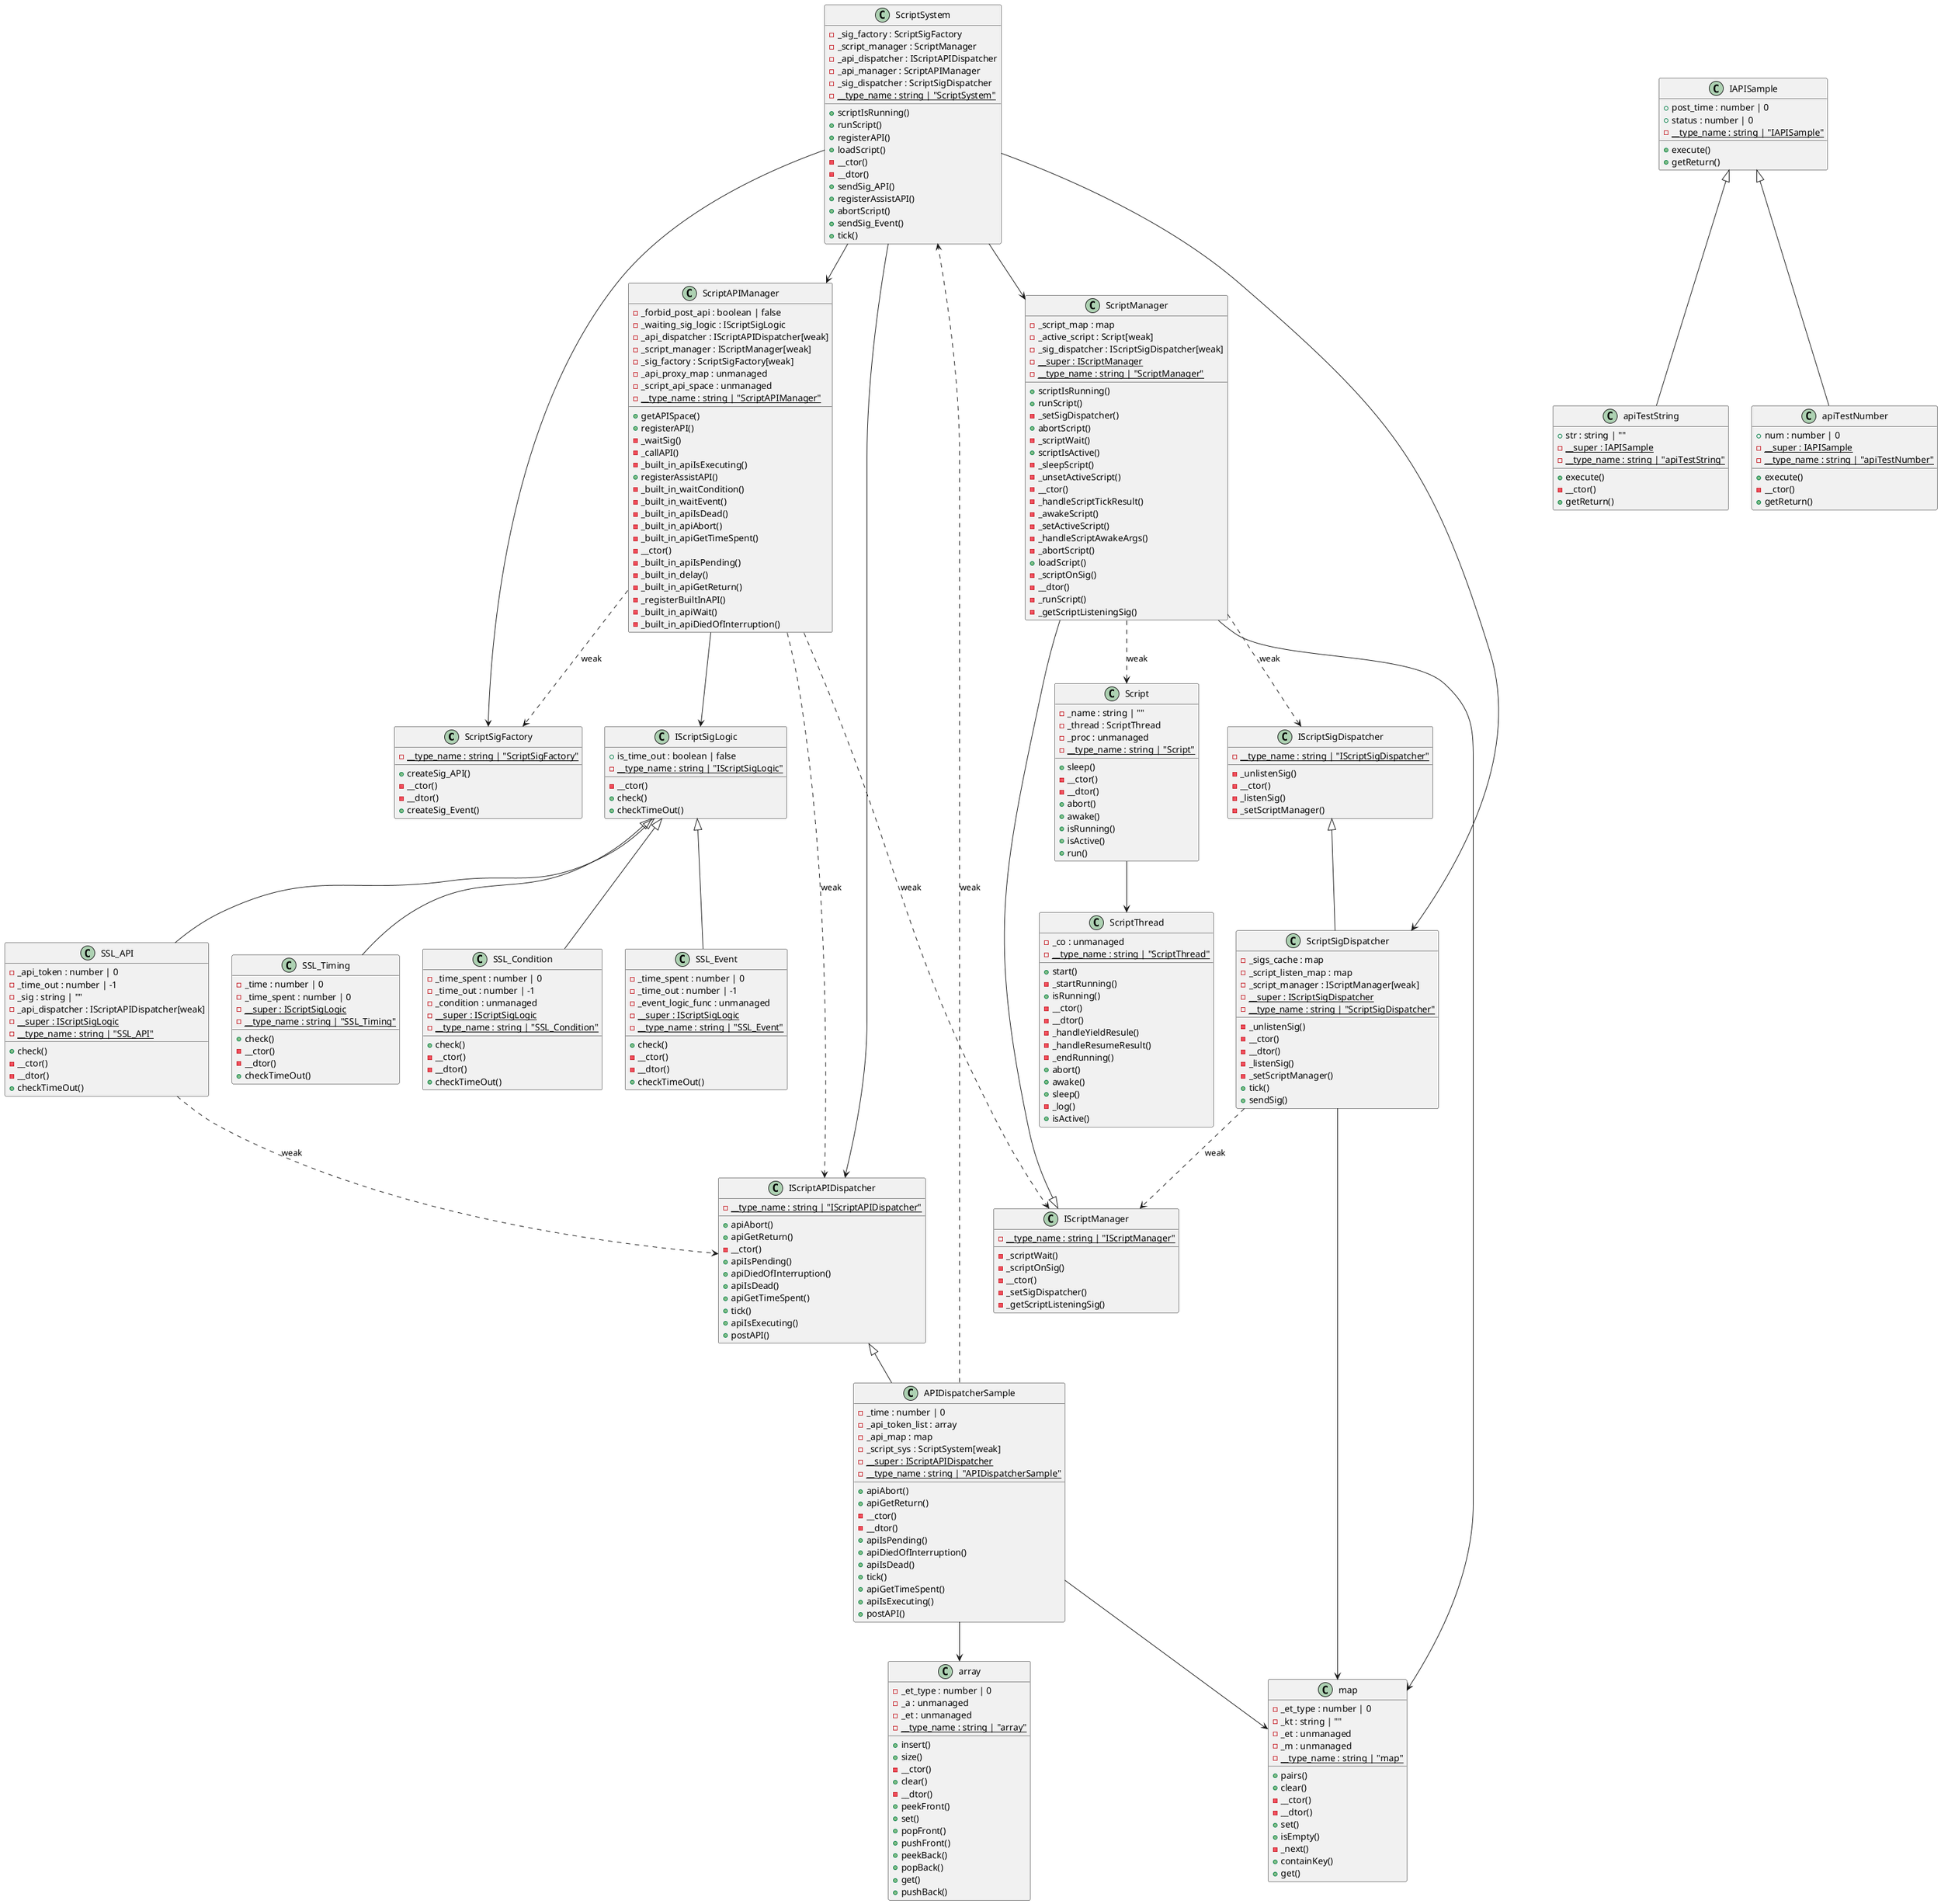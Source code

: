 @startuml
class ScriptSigFactory {
+createSig_API()
-__ctor()
{static} -__type_name : string | "ScriptSigFactory"
-__dtor()
+createSig_Event()
}
class ScriptSystem {
-_sig_factory : ScriptSigFactory
-_script_manager : ScriptManager
-_api_dispatcher : IScriptAPIDispatcher
-_api_manager : ScriptAPIManager
-_sig_dispatcher : ScriptSigDispatcher
+scriptIsRunning()
+runScript()
+registerAPI()
+loadScript()
-__ctor()
-__dtor()
+sendSig_API()
+registerAssistAPI()
+abortScript()
{static} -__type_name : string | "ScriptSystem"
+sendSig_Event()
+tick()
}
ScriptSystem --> ScriptSigFactory
ScriptSystem --> ScriptManager
ScriptSystem --> IScriptAPIDispatcher
ScriptSystem --> ScriptAPIManager
ScriptSystem --> ScriptSigDispatcher
class IScriptAPIDispatcher {
+apiAbort()
+apiGetReturn()
-__ctor()
+apiIsPending()
{static} -__type_name : string | "IScriptAPIDispatcher"
+apiDiedOfInterruption()
+apiIsDead()
+apiGetTimeSpent()
+tick()
+apiIsExecuting()
+postAPI()
}
class SSL_Condition {
-_time_spent : number | 0
-_time_out : number | -1
-_condition : unmanaged
+check()
{static} -__super : IScriptSigLogic
-__ctor()
{static} -__type_name : string | "SSL_Condition"
-__dtor()
+checkTimeOut()
}
IScriptSigLogic <|-- SSL_Condition 
class SSL_Event {
-_time_spent : number | 0
-_time_out : number | -1
-_event_logic_func : unmanaged
+check()
{static} -__super : IScriptSigLogic
-__ctor()
{static} -__type_name : string | "SSL_Event"
-__dtor()
+checkTimeOut()
}
IScriptSigLogic <|-- SSL_Event 
class IScriptSigDispatcher {
-_unlistenSig()
-__ctor()
{static} -__type_name : string | "IScriptSigDispatcher"
-_listenSig()
-_setScriptManager()
}
class apiTestString {
+str : string | ""
+execute()
{static} -__super : IAPISample
-__ctor()
{static} -__type_name : string | "apiTestString"
+getReturn()
}
IAPISample <|-- apiTestString 
class apiTestNumber {
+num : number | 0
+execute()
{static} -__super : IAPISample
-__ctor()
{static} -__type_name : string | "apiTestNumber"
+getReturn()
}
IAPISample <|-- apiTestNumber 
class ScriptThread {
-_co : unmanaged
+start()
-_startRunning()
+isRunning()
-__ctor()
-__dtor()
-_handleYieldResule()
-_handleResumeResult()
-_endRunning()
+abort()
+awake()
+sleep()
{static} -__type_name : string | "ScriptThread"
-_log()
+isActive()
}
class IAPISample {
+post_time : number | 0
+status : number | 0
+execute()
{static} -__type_name : string | "IAPISample"
+getReturn()
}
class APIDispatcherSample {
-_time : number | 0
-_api_token_list : array
-_api_map : map
-_script_sys : ScriptSystem[weak]
+apiAbort()
+apiGetReturn()
{static} -__super : IScriptAPIDispatcher
-__ctor()
-__dtor()
+apiIsPending()
+apiDiedOfInterruption()
+apiIsDead()
+tick()
+apiGetTimeSpent()
{static} -__type_name : string | "APIDispatcherSample"
+apiIsExecuting()
+postAPI()
}
IScriptAPIDispatcher <|-- APIDispatcherSample 
APIDispatcherSample --> array
APIDispatcherSample --> map
APIDispatcherSample ..> ScriptSystem : weak
class IScriptSigLogic {
+is_time_out : boolean | false
-__ctor()
{static} -__type_name : string | "IScriptSigLogic"
+check()
+checkTimeOut()
}
class ScriptAPIManager {
-_forbid_post_api : boolean | false
-_waiting_sig_logic : IScriptSigLogic
-_api_dispatcher : IScriptAPIDispatcher[weak]
-_script_manager : IScriptManager[weak]
-_sig_factory : ScriptSigFactory[weak]
-_api_proxy_map : unmanaged
-_script_api_space : unmanaged
+getAPISpace()
+registerAPI()
-_waitSig()
-_callAPI()
-_built_in_apiIsExecuting()
+registerAssistAPI()
-_built_in_waitCondition()
-_built_in_waitEvent()
-_built_in_apiIsDead()
-_built_in_apiAbort()
-_built_in_apiGetTimeSpent()
-__ctor()
-_built_in_apiIsPending()
-_built_in_delay()
-_built_in_apiGetReturn()
-_registerBuiltInAPI()
{static} -__type_name : string | "ScriptAPIManager"
-_built_in_apiWait()
-_built_in_apiDiedOfInterruption()
}
ScriptAPIManager --> IScriptSigLogic
ScriptAPIManager ..> IScriptAPIDispatcher : weak
ScriptAPIManager ..> IScriptManager : weak
ScriptAPIManager ..> ScriptSigFactory : weak
class IScriptManager {
-_scriptWait()
-_scriptOnSig()
-__ctor()
-_setSigDispatcher()
-_getScriptListeningSig()
{static} -__type_name : string | "IScriptManager"
}
class ScriptSigDispatcher {
-_sigs_cache : map
-_script_listen_map : map
-_script_manager : IScriptManager[weak]
-_unlistenSig()
{static} -__super : IScriptSigDispatcher
-__ctor()
-__dtor()
-_listenSig()
-_setScriptManager()
+tick()
+sendSig()
{static} -__type_name : string | "ScriptSigDispatcher"
}
IScriptSigDispatcher <|-- ScriptSigDispatcher 
ScriptSigDispatcher --> map
ScriptSigDispatcher ..> IScriptManager : weak
class ScriptManager {
-_script_map : map
-_active_script : Script[weak]
-_sig_dispatcher : IScriptSigDispatcher[weak]
+scriptIsRunning()
+runScript()
{static} -__super : IScriptManager
-_setSigDispatcher()
+abortScript()
-_scriptWait()
+scriptIsActive()
-_sleepScript()
-_unsetActiveScript()
-__ctor()
-_handleScriptTickResult()
-_awakeScript()
-_setActiveScript()
-_handleScriptAwakeArgs()
-_abortScript()
+loadScript()
-_scriptOnSig()
-__dtor()
{static} -__type_name : string | "ScriptManager"
-_runScript()
-_getScriptListeningSig()
}
IScriptManager <|-- ScriptManager 
ScriptManager --> map
ScriptManager ..> Script : weak
ScriptManager ..> IScriptSigDispatcher : weak
class array {
-_et_type : number | 0
-_a : unmanaged
-_et : unmanaged
+insert()
+size()
-__ctor()
+clear()
-__dtor()
+peekFront()
+set()
+popFront()
+pushFront()
+peekBack()
+popBack()
{static} -__type_name : string | "array"
+get()
+pushBack()
}
class map {
-_et_type : number | 0
-_kt : string | ""
-_et : unmanaged
-_m : unmanaged
+pairs()
+clear()
-__ctor()
-__dtor()
+set()
+isEmpty()
-_next()
{static} -__type_name : string | "map"
+containKey()
+get()
}
class SSL_API {
-_api_token : number | 0
-_time_out : number | -1
-_sig : string | ""
-_api_dispatcher : IScriptAPIDispatcher[weak]
+check()
{static} -__super : IScriptSigLogic
-__ctor()
{static} -__type_name : string | "SSL_API"
-__dtor()
+checkTimeOut()
}
IScriptSigLogic <|-- SSL_API 
SSL_API ..> IScriptAPIDispatcher : weak
class SSL_Timing {
-_time : number | 0
-_time_spent : number | 0
+check()
{static} -__super : IScriptSigLogic
-__ctor()
{static} -__type_name : string | "SSL_Timing"
-__dtor()
+checkTimeOut()
}
IScriptSigLogic <|-- SSL_Timing 
class Script {
-_name : string | ""
-_thread : ScriptThread
-_proc : unmanaged
+sleep()
-__ctor()
-__dtor()
+abort()
+awake()
+isRunning()
{static} -__type_name : string | "Script"
+isActive()
+run()
}
Script --> ScriptThread
@enduml